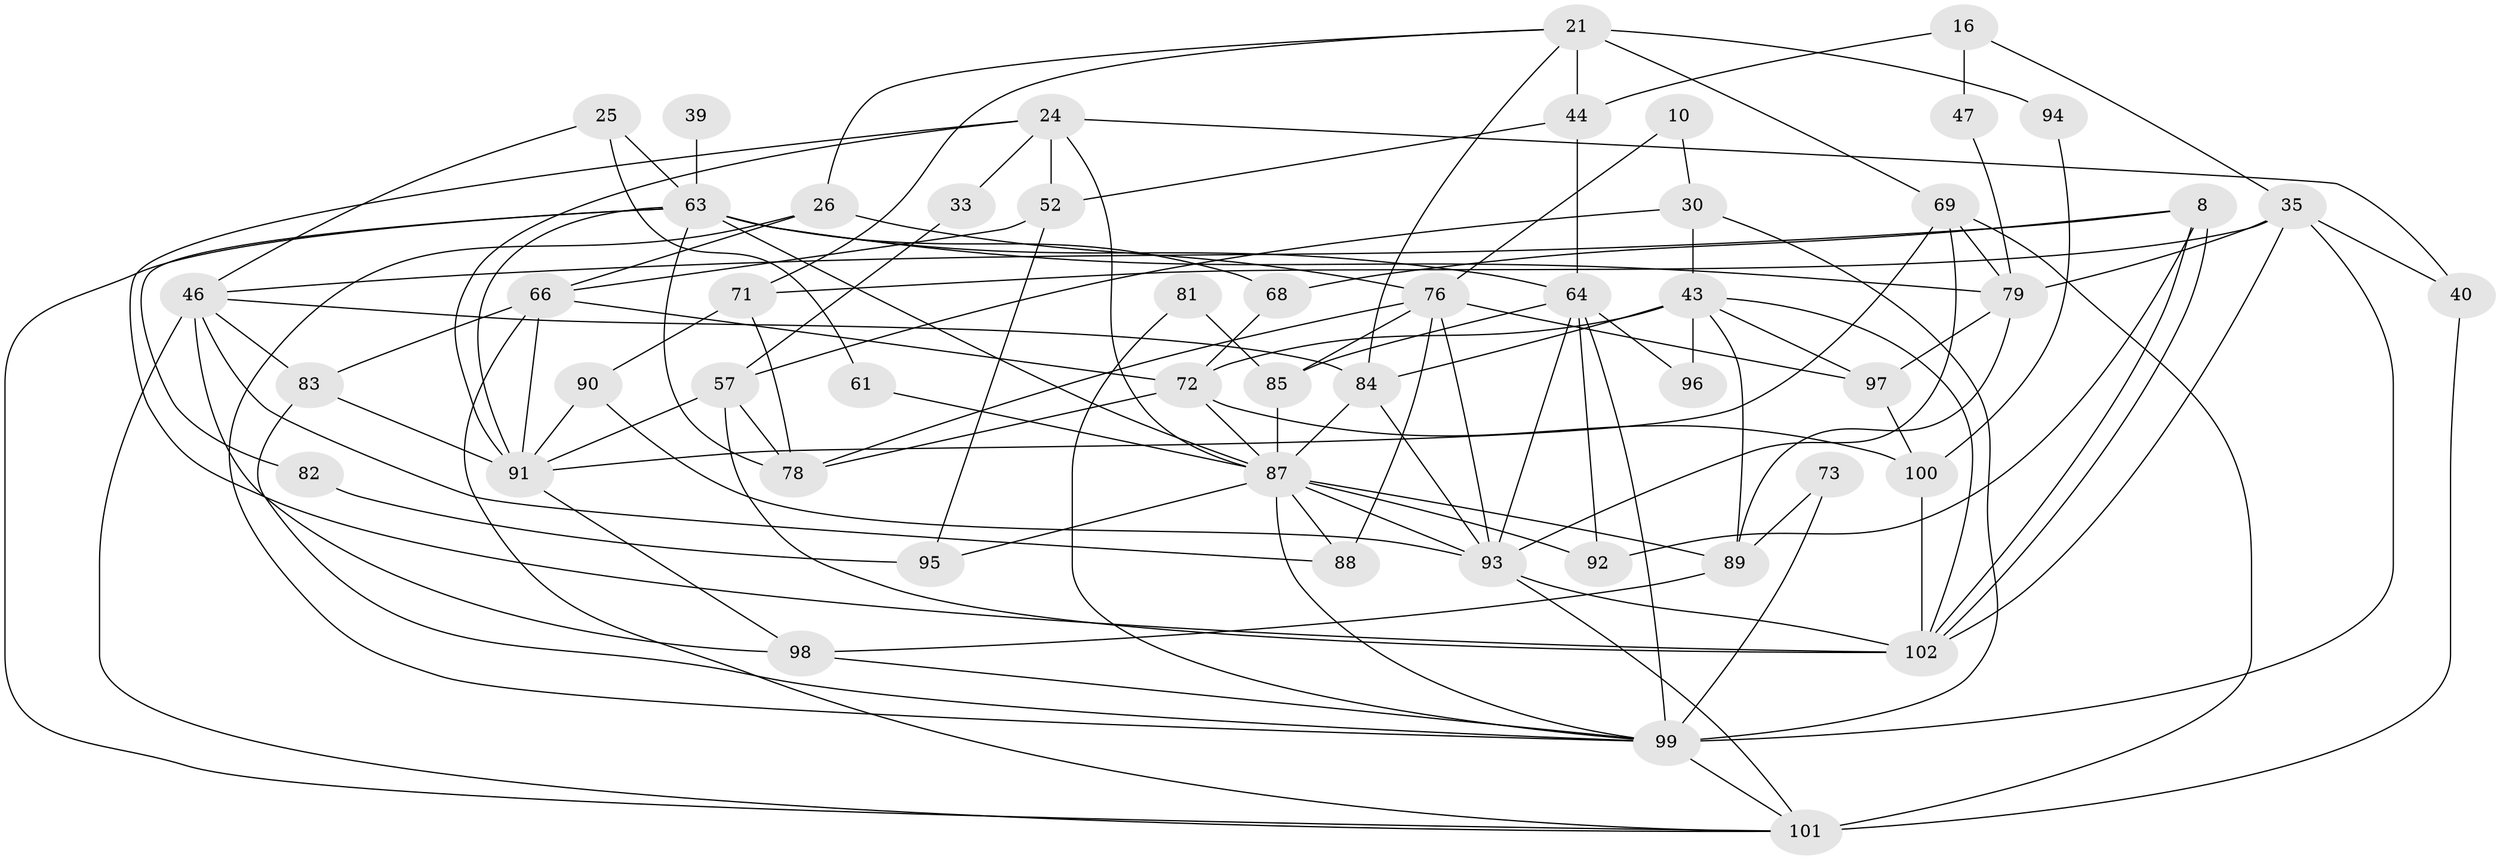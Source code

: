 // original degree distribution, {3: 0.24509803921568626, 5: 0.19607843137254902, 6: 0.09803921568627451, 2: 0.19607843137254902, 4: 0.19607843137254902, 9: 0.0196078431372549, 7: 0.049019607843137254}
// Generated by graph-tools (version 1.1) at 2025/49/03/09/25 04:49:51]
// undirected, 51 vertices, 120 edges
graph export_dot {
graph [start="1"]
  node [color=gray90,style=filled];
  8;
  10;
  16 [super="+13"];
  21;
  24;
  25;
  26 [super="+23"];
  30;
  33;
  35 [super="+5"];
  39;
  40;
  43 [super="+41"];
  44;
  46 [super="+34+38"];
  47;
  52;
  57 [super="+1"];
  61;
  63 [super="+51+3+56"];
  64 [super="+18+53"];
  66;
  68;
  69 [super="+14+65"];
  71;
  72 [super="+55"];
  73;
  76 [super="+67+62"];
  78 [super="+2"];
  79 [super="+20"];
  81;
  82;
  83 [super="+37"];
  84;
  85;
  87 [super="+45+77"];
  88;
  89;
  90;
  91 [super="+19+50"];
  92;
  93 [super="+54+12+86+80"];
  94 [super="+31"];
  95;
  96;
  97;
  98 [super="+32+59"];
  99 [super="+58"];
  100;
  101 [super="+70"];
  102 [super="+49"];
  8 -- 102;
  8 -- 102;
  8 -- 68;
  8 -- 46;
  8 -- 92;
  10 -- 30;
  10 -- 76;
  16 -- 44 [weight=2];
  16 -- 47 [weight=2];
  16 -- 35;
  21 -- 71;
  21 -- 26 [weight=2];
  21 -- 44;
  21 -- 69 [weight=2];
  21 -- 84;
  21 -- 94 [weight=2];
  24 -- 87 [weight=3];
  24 -- 91 [weight=2];
  24 -- 33;
  24 -- 40;
  24 -- 52;
  24 -- 102;
  25 -- 61;
  25 -- 63 [weight=2];
  25 -- 46 [weight=2];
  26 -- 66;
  26 -- 76 [weight=2];
  26 -- 99;
  30 -- 43 [weight=2];
  30 -- 57 [weight=2];
  30 -- 99;
  33 -- 57;
  35 -- 102;
  35 -- 71 [weight=2];
  35 -- 79 [weight=2];
  35 -- 40;
  35 -- 99 [weight=2];
  39 -- 63 [weight=2];
  40 -- 101;
  43 -- 84;
  43 -- 97;
  43 -- 102;
  43 -- 96;
  43 -- 72;
  43 -- 89;
  44 -- 52;
  44 -- 64 [weight=2];
  46 -- 84;
  46 -- 83;
  46 -- 88;
  46 -- 98;
  46 -- 101;
  47 -- 79 [weight=2];
  52 -- 66;
  52 -- 95;
  57 -- 78;
  57 -- 102;
  57 -- 91;
  61 -- 87;
  63 -- 68;
  63 -- 101 [weight=2];
  63 -- 78 [weight=2];
  63 -- 87;
  63 -- 82;
  63 -- 91;
  63 -- 79;
  63 -- 64;
  64 -- 85;
  64 -- 96;
  64 -- 99 [weight=2];
  64 -- 93;
  64 -- 92;
  66 -- 72;
  66 -- 83 [weight=2];
  66 -- 91;
  66 -- 101;
  68 -- 72;
  69 -- 91;
  69 -- 93 [weight=2];
  69 -- 79;
  69 -- 101 [weight=3];
  71 -- 90;
  71 -- 78;
  72 -- 100;
  72 -- 87;
  72 -- 78;
  73 -- 89;
  73 -- 99;
  76 -- 97;
  76 -- 88;
  76 -- 78 [weight=2];
  76 -- 85;
  76 -- 93 [weight=2];
  79 -- 89;
  79 -- 97;
  81 -- 85;
  81 -- 99;
  82 -- 95;
  83 -- 91;
  83 -- 99;
  84 -- 87;
  84 -- 93;
  85 -- 87;
  87 -- 93 [weight=3];
  87 -- 95;
  87 -- 99;
  87 -- 89;
  87 -- 88;
  87 -- 92;
  89 -- 98;
  90 -- 93;
  90 -- 91;
  91 -- 98;
  93 -- 101 [weight=2];
  93 -- 102 [weight=2];
  94 -- 100;
  97 -- 100;
  98 -- 99;
  99 -- 101;
  100 -- 102;
}
